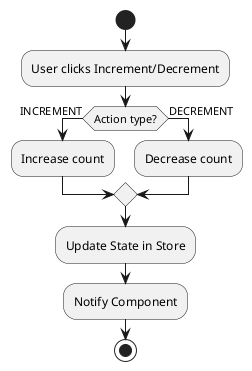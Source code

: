 @startuml
start
:User clicks Increment/Decrement;
if (Action type?) then (INCREMENT)
  :Increase count;
else (DECREMENT)
  :Decrease count;
endif
:Update State in Store;
:Notify Component;
stop
@enduml
